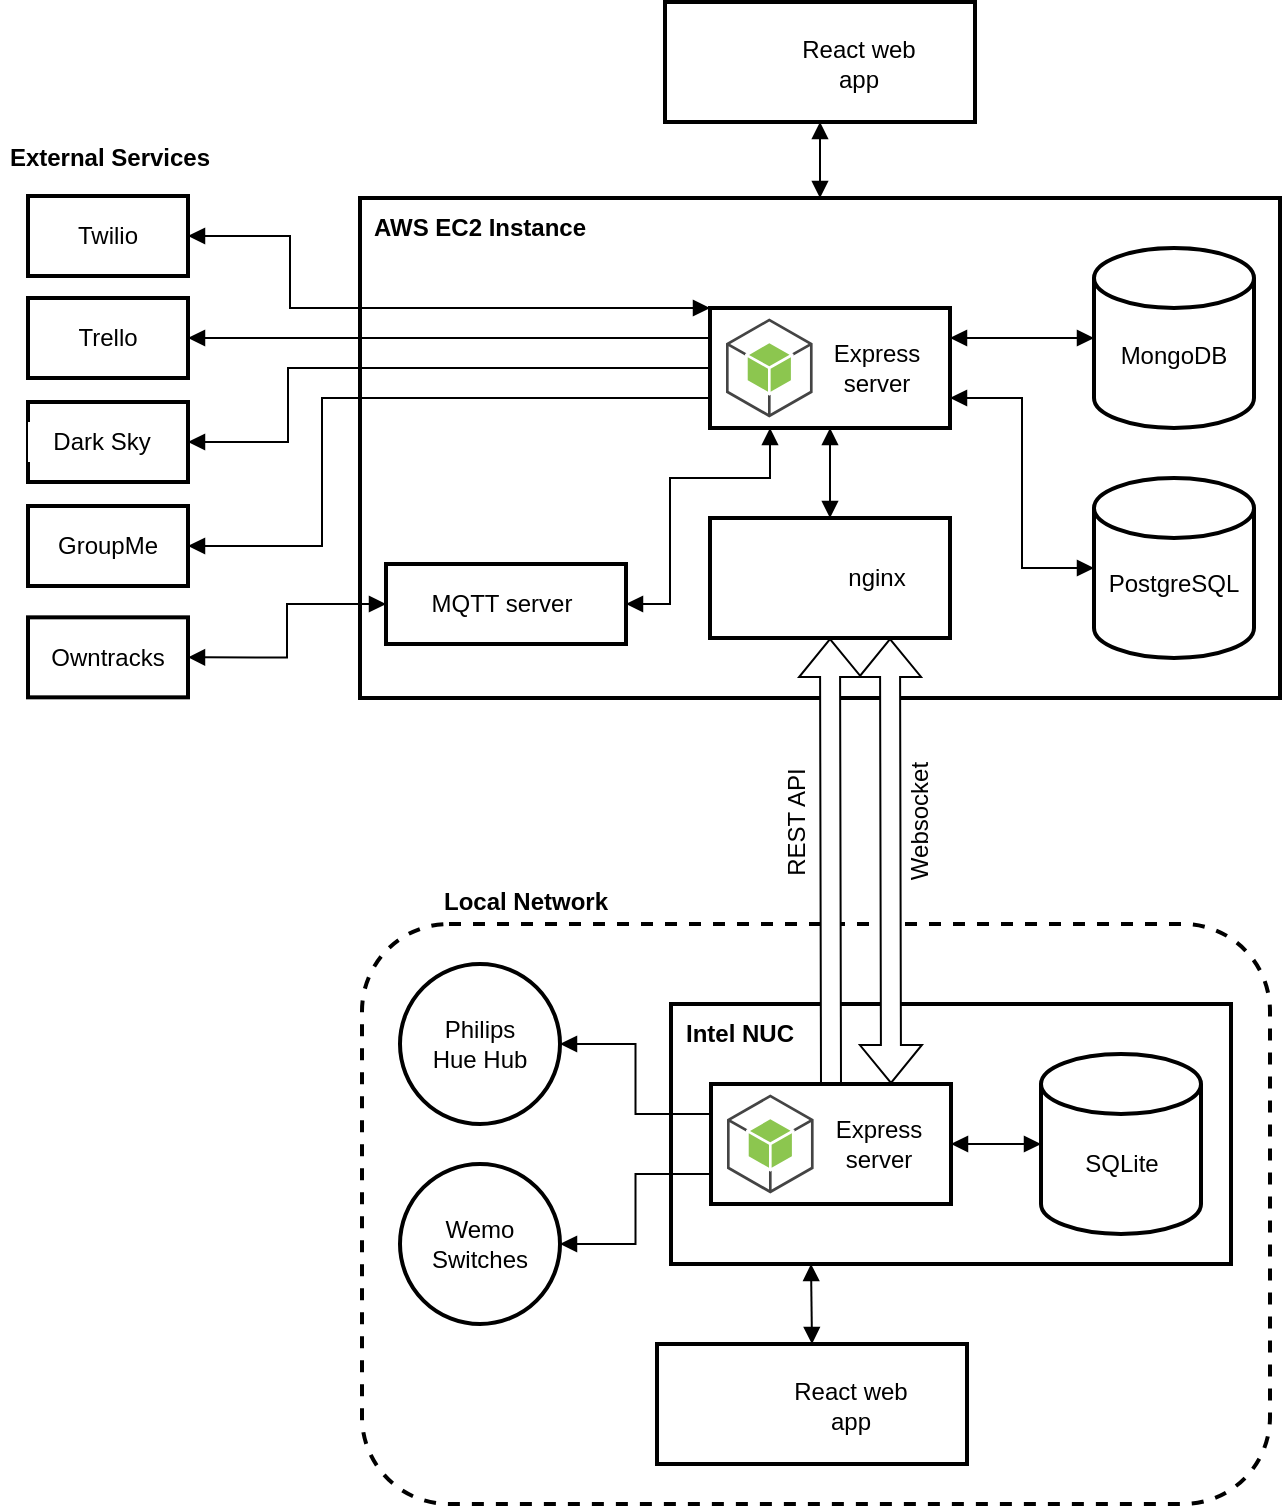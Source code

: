 <mxfile version="12.8.4" type="device"><diagram id="jjwXnFvzRFrX8exnuJe0" name="Page-1"><mxGraphModel dx="2062" dy="1073" grid="0" gridSize="10" guides="1" tooltips="1" connect="1" arrows="1" fold="1" page="1" pageScale="1" pageWidth="850" pageHeight="1100" math="0" shadow="0"><root><mxCell id="0"/><mxCell id="1" parent="0"/><mxCell id="1OC48lMcGI5RjJfIeEuZ-13" value="" style="rounded=1;whiteSpace=wrap;html=1;strokeWidth=2;dashed=1;shadow=0;glass=0;comic=0;" vertex="1" parent="1"><mxGeometry x="236" y="601" width="454" height="290" as="geometry"/></mxCell><mxCell id="1OC48lMcGI5RjJfIeEuZ-17" value="Local Network" style="text;html=1;strokeColor=none;fillColor=none;align=center;verticalAlign=middle;whiteSpace=wrap;rounded=0;shadow=0;glass=0;dashed=1;comic=0;fontStyle=1" vertex="1" parent="1"><mxGeometry x="268" y="580" width="100" height="20" as="geometry"/></mxCell><mxCell id="1OC48lMcGI5RjJfIeEuZ-26" value="" style="group" vertex="1" connectable="0" parent="1"><mxGeometry x="255" y="621" width="80" height="80" as="geometry"/></mxCell><mxCell id="1OC48lMcGI5RjJfIeEuZ-22" value="" style="ellipse;whiteSpace=wrap;html=1;aspect=fixed;shadow=0;glass=0;comic=0;strokeWidth=2;" vertex="1" parent="1OC48lMcGI5RjJfIeEuZ-26"><mxGeometry width="80" height="80" as="geometry"/></mxCell><mxCell id="1OC48lMcGI5RjJfIeEuZ-23" value="Philips Hue Hub" style="text;html=1;strokeColor=none;fillColor=none;align=center;verticalAlign=middle;whiteSpace=wrap;rounded=0;shadow=0;glass=0;dashed=1;comic=0;" vertex="1" parent="1OC48lMcGI5RjJfIeEuZ-26"><mxGeometry x="15" y="30" width="50" height="20" as="geometry"/></mxCell><mxCell id="1OC48lMcGI5RjJfIeEuZ-27" value="" style="group" vertex="1" connectable="0" parent="1"><mxGeometry x="255" y="721" width="80" height="80" as="geometry"/></mxCell><mxCell id="1OC48lMcGI5RjJfIeEuZ-28" value="" style="ellipse;whiteSpace=wrap;html=1;aspect=fixed;shadow=0;glass=0;comic=0;strokeWidth=2;" vertex="1" parent="1OC48lMcGI5RjJfIeEuZ-27"><mxGeometry width="80" height="80" as="geometry"/></mxCell><mxCell id="1OC48lMcGI5RjJfIeEuZ-29" value="Wemo Switches" style="text;html=1;strokeColor=none;fillColor=none;align=center;verticalAlign=middle;whiteSpace=wrap;rounded=0;shadow=0;glass=0;dashed=1;comic=0;" vertex="1" parent="1OC48lMcGI5RjJfIeEuZ-27"><mxGeometry x="15" y="30" width="50" height="20" as="geometry"/></mxCell><mxCell id="1OC48lMcGI5RjJfIeEuZ-52" value="Websocket" style="text;html=1;strokeColor=none;fillColor=none;align=center;verticalAlign=middle;whiteSpace=wrap;rounded=0;shadow=0;glass=0;comic=0;rotation=-90;" vertex="1" parent="1"><mxGeometry x="482.5" y="540" width="65" height="20" as="geometry"/></mxCell><mxCell id="1OC48lMcGI5RjJfIeEuZ-53" value="REST API" style="text;html=1;strokeColor=none;fillColor=none;align=center;verticalAlign=middle;whiteSpace=wrap;rounded=0;shadow=0;glass=0;comic=0;rotation=-90;" vertex="1" parent="1"><mxGeometry x="421" y="540" width="65" height="20" as="geometry"/></mxCell><mxCell id="1OC48lMcGI5RjJfIeEuZ-107" value="" style="group" vertex="1" connectable="0" parent="1"><mxGeometry x="387.5" y="140" width="155" height="60" as="geometry"/></mxCell><mxCell id="1OC48lMcGI5RjJfIeEuZ-54" value="" style="rounded=0;whiteSpace=wrap;html=1;strokeWidth=2;" vertex="1" parent="1OC48lMcGI5RjJfIeEuZ-107"><mxGeometry width="155" height="60" as="geometry"/></mxCell><mxCell id="1OC48lMcGI5RjJfIeEuZ-55" value="React web app" style="text;html=1;strokeColor=none;fillColor=none;align=center;verticalAlign=middle;whiteSpace=wrap;rounded=0;" vertex="1" parent="1OC48lMcGI5RjJfIeEuZ-107"><mxGeometry x="64.5" y="20.5" width="65" height="20" as="geometry"/></mxCell><mxCell id="1OC48lMcGI5RjJfIeEuZ-56" value="" style="shape=image;html=1;verticalAlign=top;verticalLabelPosition=bottom;labelBackgroundColor=#ffffff;imageAspect=0;aspect=fixed;image=https://cdn4.iconfinder.com/data/icons/logos-3/600/React.js_logo-128.png;shadow=0;glass=0;comic=0;strokeWidth=2;fillColor=#000000;" vertex="1" parent="1OC48lMcGI5RjJfIeEuZ-107"><mxGeometry x="25.5" y="10.5" width="39" height="39" as="geometry"/></mxCell><mxCell id="1OC48lMcGI5RjJfIeEuZ-143" value="" style="group" vertex="1" connectable="0" parent="1"><mxGeometry x="390.5" y="641" width="280" height="160" as="geometry"/></mxCell><mxCell id="1OC48lMcGI5RjJfIeEuZ-114" value="" style="rounded=0;whiteSpace=wrap;html=1;shadow=0;glass=0;comic=0;strokeWidth=2;fillColor=#ffffff;gradientColor=none;" vertex="1" parent="1OC48lMcGI5RjJfIeEuZ-143"><mxGeometry width="280" height="130" as="geometry"/></mxCell><mxCell id="1OC48lMcGI5RjJfIeEuZ-14" value="" style="group" vertex="1" connectable="0" parent="1OC48lMcGI5RjJfIeEuZ-143"><mxGeometry x="180" y="25" width="90" height="90" as="geometry"/></mxCell><mxCell id="1OC48lMcGI5RjJfIeEuZ-12" value="" style="strokeWidth=2;html=1;shape=mxgraph.flowchart.database;whiteSpace=wrap;" vertex="1" parent="1OC48lMcGI5RjJfIeEuZ-14"><mxGeometry x="5" width="80" height="90" as="geometry"/></mxCell><mxCell id="1OC48lMcGI5RjJfIeEuZ-10" value="SQLite" style="text;html=1;strokeColor=none;fillColor=none;align=center;verticalAlign=middle;whiteSpace=wrap;rounded=0;" vertex="1" parent="1OC48lMcGI5RjJfIeEuZ-14"><mxGeometry y="45" width="90" height="20" as="geometry"/></mxCell><mxCell id="1OC48lMcGI5RjJfIeEuZ-115" value="Intel NUC" style="text;html=1;strokeColor=none;fillColor=none;align=left;verticalAlign=middle;whiteSpace=wrap;rounded=0;shadow=0;glass=0;comic=0;fontStyle=1" vertex="1" parent="1OC48lMcGI5RjJfIeEuZ-143"><mxGeometry x="5" y="5" width="110" height="20" as="geometry"/></mxCell><mxCell id="1OC48lMcGI5RjJfIeEuZ-122" value="" style="group" vertex="1" connectable="0" parent="1OC48lMcGI5RjJfIeEuZ-143"><mxGeometry x="20" y="40" width="120" height="60" as="geometry"/></mxCell><mxCell id="1OC48lMcGI5RjJfIeEuZ-123" value="" style="rounded=0;whiteSpace=wrap;html=1;strokeWidth=2;" vertex="1" parent="1OC48lMcGI5RjJfIeEuZ-122"><mxGeometry width="120" height="60" as="geometry"/></mxCell><mxCell id="1OC48lMcGI5RjJfIeEuZ-124" value="" style="outlineConnect=0;dashed=0;verticalLabelPosition=bottom;verticalAlign=top;align=center;html=1;shape=mxgraph.aws3.android;fillColor=#8CC64F;gradientColor=none;shadow=0;glass=0;comic=0;strokeWidth=2;" vertex="1" parent="1OC48lMcGI5RjJfIeEuZ-122"><mxGeometry x="8" y="5.25" width="43.31" height="49.5" as="geometry"/></mxCell><mxCell id="1OC48lMcGI5RjJfIeEuZ-125" value="Express server" style="text;html=1;strokeColor=none;fillColor=none;align=center;verticalAlign=middle;whiteSpace=wrap;rounded=0;" vertex="1" parent="1OC48lMcGI5RjJfIeEuZ-122"><mxGeometry x="51.31" y="20" width="65" height="20" as="geometry"/></mxCell><mxCell id="1OC48lMcGI5RjJfIeEuZ-131" value="" style="group" vertex="1" connectable="0" parent="1OC48lMcGI5RjJfIeEuZ-143"><mxGeometry x="10" y="120" width="120" height="40" as="geometry"/></mxCell><mxCell id="1OC48lMcGI5RjJfIeEuZ-142" style="edgeStyle=orthogonalEdgeStyle;rounded=0;orthogonalLoop=1;jettySize=auto;html=1;exitX=1;exitY=0.5;exitDx=0;exitDy=0;entryX=0;entryY=0.5;entryDx=0;entryDy=0;entryPerimeter=0;startArrow=block;startFill=1;strokeColor=#000000;strokeWidth=1;fillColor=#ffffff;endArrow=block;endFill=1;" edge="1" parent="1OC48lMcGI5RjJfIeEuZ-143" source="1OC48lMcGI5RjJfIeEuZ-123" target="1OC48lMcGI5RjJfIeEuZ-12"><mxGeometry relative="1" as="geometry"/></mxCell><mxCell id="1OC48lMcGI5RjJfIeEuZ-144" value="" style="group" vertex="1" connectable="0" parent="1"><mxGeometry x="383.5" y="811" width="155" height="60" as="geometry"/></mxCell><mxCell id="1OC48lMcGI5RjJfIeEuZ-32" value="" style="rounded=0;whiteSpace=wrap;html=1;strokeWidth=2;" vertex="1" parent="1OC48lMcGI5RjJfIeEuZ-144"><mxGeometry width="155" height="60" as="geometry"/></mxCell><mxCell id="1OC48lMcGI5RjJfIeEuZ-33" value="React web app" style="text;html=1;strokeColor=none;fillColor=none;align=center;verticalAlign=middle;whiteSpace=wrap;rounded=0;" vertex="1" parent="1OC48lMcGI5RjJfIeEuZ-144"><mxGeometry x="64.5" y="20.5" width="65" height="20" as="geometry"/></mxCell><mxCell id="1OC48lMcGI5RjJfIeEuZ-43" value="" style="shape=image;html=1;verticalAlign=top;verticalLabelPosition=bottom;labelBackgroundColor=#ffffff;imageAspect=0;aspect=fixed;image=https://cdn4.iconfinder.com/data/icons/logos-3/600/React.js_logo-128.png;shadow=0;glass=0;comic=0;strokeWidth=2;fillColor=#000000;" vertex="1" parent="1OC48lMcGI5RjJfIeEuZ-144"><mxGeometry x="25.5" y="10.5" width="39" height="39" as="geometry"/></mxCell><mxCell id="1OC48lMcGI5RjJfIeEuZ-163" style="edgeStyle=orthogonalEdgeStyle;rounded=0;orthogonalLoop=1;jettySize=auto;html=1;exitX=0.5;exitY=0;exitDx=0;exitDy=0;entryX=0.5;entryY=1;entryDx=0;entryDy=0;startArrow=block;startFill=1;strokeColor=#000000;strokeWidth=1;fillColor=#ffffff;endArrow=block;endFill=1;" edge="1" parent="1" source="1OC48lMcGI5RjJfIeEuZ-80" target="1OC48lMcGI5RjJfIeEuZ-54"><mxGeometry relative="1" as="geometry"/></mxCell><mxCell id="1OC48lMcGI5RjJfIeEuZ-80" value="" style="rounded=0;whiteSpace=wrap;html=1;shadow=0;glass=0;comic=0;strokeWidth=2;fillColor=#ffffff;gradientColor=none;" vertex="1" parent="1"><mxGeometry x="235" y="238" width="460" height="250" as="geometry"/></mxCell><mxCell id="1OC48lMcGI5RjJfIeEuZ-81" value="AWS EC2 Instance" style="text;html=1;strokeColor=none;fillColor=none;align=center;verticalAlign=middle;whiteSpace=wrap;rounded=0;shadow=0;glass=0;comic=0;fontStyle=1" vertex="1" parent="1"><mxGeometry x="240" y="243" width="110" height="20" as="geometry"/></mxCell><mxCell id="1OC48lMcGI5RjJfIeEuZ-82" value="" style="group" vertex="1" connectable="0" parent="1"><mxGeometry x="597" y="263" width="90" height="90" as="geometry"/></mxCell><mxCell id="1OC48lMcGI5RjJfIeEuZ-83" value="" style="strokeWidth=2;html=1;shape=mxgraph.flowchart.database;whiteSpace=wrap;" vertex="1" parent="1OC48lMcGI5RjJfIeEuZ-82"><mxGeometry x="5" width="80" height="90" as="geometry"/></mxCell><mxCell id="1OC48lMcGI5RjJfIeEuZ-84" value="MongoDB" style="text;html=1;strokeColor=none;fillColor=none;align=center;verticalAlign=middle;whiteSpace=wrap;rounded=0;" vertex="1" parent="1OC48lMcGI5RjJfIeEuZ-82"><mxGeometry y="44" width="90" height="20" as="geometry"/></mxCell><mxCell id="1OC48lMcGI5RjJfIeEuZ-85" value="" style="group" vertex="1" connectable="0" parent="1"><mxGeometry x="597" y="378" width="90" height="90" as="geometry"/></mxCell><mxCell id="1OC48lMcGI5RjJfIeEuZ-86" value="" style="strokeWidth=2;html=1;shape=mxgraph.flowchart.database;whiteSpace=wrap;" vertex="1" parent="1OC48lMcGI5RjJfIeEuZ-85"><mxGeometry x="5" width="80" height="90" as="geometry"/></mxCell><mxCell id="1OC48lMcGI5RjJfIeEuZ-87" value="PostgreSQL" style="text;html=1;strokeColor=none;fillColor=none;align=center;verticalAlign=middle;whiteSpace=wrap;rounded=0;" vertex="1" parent="1OC48lMcGI5RjJfIeEuZ-85"><mxGeometry y="43" width="90" height="20" as="geometry"/></mxCell><mxCell id="1OC48lMcGI5RjJfIeEuZ-88" value="" style="group" vertex="1" connectable="0" parent="1"><mxGeometry x="410" y="293" width="120" height="60" as="geometry"/></mxCell><mxCell id="1OC48lMcGI5RjJfIeEuZ-89" value="" style="rounded=0;whiteSpace=wrap;html=1;strokeWidth=2;" vertex="1" parent="1OC48lMcGI5RjJfIeEuZ-88"><mxGeometry width="120" height="60" as="geometry"/></mxCell><mxCell id="1OC48lMcGI5RjJfIeEuZ-90" value="" style="outlineConnect=0;dashed=0;verticalLabelPosition=bottom;verticalAlign=top;align=center;html=1;shape=mxgraph.aws3.android;fillColor=#8CC64F;gradientColor=none;shadow=0;glass=0;comic=0;strokeWidth=2;" vertex="1" parent="1OC48lMcGI5RjJfIeEuZ-88"><mxGeometry x="8" y="5.25" width="43.31" height="49.5" as="geometry"/></mxCell><mxCell id="1OC48lMcGI5RjJfIeEuZ-91" value="Express server" style="text;html=1;strokeColor=none;fillColor=none;align=center;verticalAlign=middle;whiteSpace=wrap;rounded=0;" vertex="1" parent="1OC48lMcGI5RjJfIeEuZ-88"><mxGeometry x="51.31" y="20" width="65" height="20" as="geometry"/></mxCell><mxCell id="1OC48lMcGI5RjJfIeEuZ-103" value="" style="group" vertex="1" connectable="0" parent="1"><mxGeometry x="248" y="421" width="120" height="40" as="geometry"/></mxCell><mxCell id="1OC48lMcGI5RjJfIeEuZ-99" value="" style="group" vertex="1" connectable="0" parent="1OC48lMcGI5RjJfIeEuZ-103"><mxGeometry width="120" height="40" as="geometry"/></mxCell><mxCell id="1OC48lMcGI5RjJfIeEuZ-100" value="" style="rounded=0;whiteSpace=wrap;html=1;strokeWidth=2;" vertex="1" parent="1OC48lMcGI5RjJfIeEuZ-99"><mxGeometry width="120" height="40" as="geometry"/></mxCell><mxCell id="1OC48lMcGI5RjJfIeEuZ-102" value="MQTT server" style="text;html=1;strokeColor=none;fillColor=none;align=center;verticalAlign=middle;whiteSpace=wrap;rounded=0;" vertex="1" parent="1OC48lMcGI5RjJfIeEuZ-99"><mxGeometry y="13.333" width="116.31" height="13.333" as="geometry"/></mxCell><mxCell id="1OC48lMcGI5RjJfIeEuZ-104" style="edgeStyle=orthogonalEdgeStyle;rounded=0;orthogonalLoop=1;jettySize=auto;html=1;exitX=1;exitY=0.5;exitDx=0;exitDy=0;entryX=0.25;entryY=1;entryDx=0;entryDy=0;startArrow=block;startFill=1;strokeColor=#000000;strokeWidth=1;fillColor=#ffffff;endArrow=block;endFill=1;" edge="1" parent="1" source="1OC48lMcGI5RjJfIeEuZ-100" target="1OC48lMcGI5RjJfIeEuZ-89"><mxGeometry relative="1" as="geometry"><Array as="points"><mxPoint x="390" y="441"/><mxPoint x="390" y="378"/><mxPoint x="440" y="378"/></Array></mxGeometry></mxCell><mxCell id="1OC48lMcGI5RjJfIeEuZ-105" style="edgeStyle=orthogonalEdgeStyle;rounded=0;orthogonalLoop=1;jettySize=auto;html=1;exitX=1;exitY=0.25;exitDx=0;exitDy=0;entryX=0;entryY=0.5;entryDx=0;entryDy=0;entryPerimeter=0;startArrow=block;startFill=1;strokeColor=#000000;strokeWidth=1;fillColor=#ffffff;endArrow=block;endFill=1;" edge="1" parent="1" source="1OC48lMcGI5RjJfIeEuZ-89" target="1OC48lMcGI5RjJfIeEuZ-83"><mxGeometry relative="1" as="geometry"/></mxCell><mxCell id="1OC48lMcGI5RjJfIeEuZ-106" style="edgeStyle=orthogonalEdgeStyle;rounded=0;orthogonalLoop=1;jettySize=auto;html=1;exitX=1;exitY=0.75;exitDx=0;exitDy=0;entryX=0;entryY=0.5;entryDx=0;entryDy=0;entryPerimeter=0;startArrow=block;startFill=1;strokeColor=#000000;strokeWidth=1;fillColor=#ffffff;endArrow=block;endFill=1;" edge="1" parent="1" source="1OC48lMcGI5RjJfIeEuZ-89" target="1OC48lMcGI5RjJfIeEuZ-86"><mxGeometry relative="1" as="geometry"/></mxCell><mxCell id="1OC48lMcGI5RjJfIeEuZ-145" value="" style="group" vertex="1" connectable="0" parent="1"><mxGeometry x="410" y="398" width="120" height="70" as="geometry"/></mxCell><mxCell id="1OC48lMcGI5RjJfIeEuZ-93" value="" style="group" vertex="1" connectable="0" parent="1OC48lMcGI5RjJfIeEuZ-145"><mxGeometry width="120" height="70" as="geometry"/></mxCell><mxCell id="1OC48lMcGI5RjJfIeEuZ-94" value="" style="rounded=0;whiteSpace=wrap;html=1;strokeWidth=2;" vertex="1" parent="1OC48lMcGI5RjJfIeEuZ-93"><mxGeometry width="120" height="60" as="geometry"/></mxCell><mxCell id="1OC48lMcGI5RjJfIeEuZ-96" value="nginx" style="text;html=1;strokeColor=none;fillColor=none;align=center;verticalAlign=middle;whiteSpace=wrap;rounded=0;" vertex="1" parent="1OC48lMcGI5RjJfIeEuZ-93"><mxGeometry x="51.31" y="20" width="65" height="20" as="geometry"/></mxCell><mxCell id="1OC48lMcGI5RjJfIeEuZ-92" value="" style="shape=image;html=1;verticalAlign=top;verticalLabelPosition=bottom;labelBackgroundColor=#ffffff;imageAspect=0;aspect=fixed;image=https://cdn4.iconfinder.com/data/icons/logos-brands-5/24/nginx-128.png;shadow=0;glass=0;comic=0;strokeWidth=2;fillColor=#ffffff;gradientColor=none;" vertex="1" parent="1OC48lMcGI5RjJfIeEuZ-93"><mxGeometry x="11.31" y="10" width="40" height="40" as="geometry"/></mxCell><mxCell id="1OC48lMcGI5RjJfIeEuZ-146" style="edgeStyle=orthogonalEdgeStyle;rounded=0;orthogonalLoop=1;jettySize=auto;html=1;exitX=0.5;exitY=0;exitDx=0;exitDy=0;entryX=0.5;entryY=1;entryDx=0;entryDy=0;startArrow=block;startFill=1;strokeColor=#000000;strokeWidth=1;fillColor=#ffffff;endArrow=block;endFill=1;" edge="1" parent="1" source="1OC48lMcGI5RjJfIeEuZ-94" target="1OC48lMcGI5RjJfIeEuZ-89"><mxGeometry relative="1" as="geometry"/></mxCell><mxCell id="1OC48lMcGI5RjJfIeEuZ-51" style="rounded=0;orthogonalLoop=1;jettySize=auto;html=1;exitX=0.5;exitY=0;exitDx=0;exitDy=0;entryX=0.5;entryY=1;entryDx=0;entryDy=0;startArrow=none;startFill=0;strokeColor=#000000;fillColor=#ffffff;shape=flexArrow;strokeWidth=1;" edge="1" parent="1" source="1OC48lMcGI5RjJfIeEuZ-123" target="1OC48lMcGI5RjJfIeEuZ-94"><mxGeometry relative="1" as="geometry"><mxPoint x="465" y="630" as="sourcePoint"/><mxPoint x="465" y="450" as="targetPoint"/></mxGeometry></mxCell><mxCell id="1OC48lMcGI5RjJfIeEuZ-42" style="rounded=0;orthogonalLoop=1;jettySize=auto;html=1;exitX=0.75;exitY=0;exitDx=0;exitDy=0;entryX=0.75;entryY=1;entryDx=0;entryDy=0;startArrow=classic;startFill=1;strokeColor=#000000;shape=flexArrow;fillColor=#ffffff;" edge="1" parent="1" source="1OC48lMcGI5RjJfIeEuZ-123" target="1OC48lMcGI5RjJfIeEuZ-94"><mxGeometry relative="1" as="geometry"><mxPoint x="495" y="630" as="sourcePoint"/><mxPoint x="495" y="450" as="targetPoint"/></mxGeometry></mxCell><mxCell id="1OC48lMcGI5RjJfIeEuZ-153" style="rounded=0;orthogonalLoop=1;jettySize=auto;html=1;exitX=0.5;exitY=0;exitDx=0;exitDy=0;entryX=0.25;entryY=1;entryDx=0;entryDy=0;startArrow=block;startFill=1;strokeColor=#000000;strokeWidth=1;fillColor=#ffffff;endArrow=block;endFill=1;" edge="1" parent="1" source="1OC48lMcGI5RjJfIeEuZ-32" target="1OC48lMcGI5RjJfIeEuZ-114"><mxGeometry relative="1" as="geometry"/></mxCell><mxCell id="1OC48lMcGI5RjJfIeEuZ-165" style="edgeStyle=orthogonalEdgeStyle;rounded=0;orthogonalLoop=1;jettySize=auto;html=1;exitX=1;exitY=0.5;exitDx=0;exitDy=0;entryX=0;entryY=0.25;entryDx=0;entryDy=0;startArrow=block;startFill=1;endArrow=none;endFill=0;strokeColor=#000000;strokeWidth=1;fillColor=#ffffff;" edge="1" parent="1" source="1OC48lMcGI5RjJfIeEuZ-22" target="1OC48lMcGI5RjJfIeEuZ-123"><mxGeometry relative="1" as="geometry"/></mxCell><mxCell id="1OC48lMcGI5RjJfIeEuZ-166" style="edgeStyle=orthogonalEdgeStyle;rounded=0;orthogonalLoop=1;jettySize=auto;html=1;exitX=1;exitY=0.5;exitDx=0;exitDy=0;entryX=0;entryY=0.75;entryDx=0;entryDy=0;startArrow=block;startFill=1;endArrow=none;endFill=0;strokeColor=#000000;strokeWidth=1;fillColor=#ffffff;" edge="1" parent="1" source="1OC48lMcGI5RjJfIeEuZ-28" target="1OC48lMcGI5RjJfIeEuZ-123"><mxGeometry relative="1" as="geometry"/></mxCell><mxCell id="1OC48lMcGI5RjJfIeEuZ-167" value="External Services" style="text;html=1;strokeColor=none;fillColor=none;align=center;verticalAlign=middle;whiteSpace=wrap;rounded=0;shadow=0;glass=0;comic=0;fontStyle=1" vertex="1" parent="1"><mxGeometry x="55" y="208" width="110" height="20" as="geometry"/></mxCell><mxCell id="1OC48lMcGI5RjJfIeEuZ-70" value="" style="group" vertex="1" connectable="0" parent="1"><mxGeometry x="69" y="288" width="100" height="230" as="geometry"/></mxCell><mxCell id="1OC48lMcGI5RjJfIeEuZ-71" value="" style="rounded=0;whiteSpace=wrap;html=1;shadow=0;glass=0;comic=0;strokeWidth=2;fillColor=#ffffff;" vertex="1" parent="1OC48lMcGI5RjJfIeEuZ-70"><mxGeometry width="80" height="40" as="geometry"/></mxCell><mxCell id="1OC48lMcGI5RjJfIeEuZ-72" value="Trello" style="text;html=1;strokeColor=none;fillColor=#ffffff;align=center;verticalAlign=middle;whiteSpace=wrap;rounded=0;shadow=0;glass=0;comic=0;" vertex="1" parent="1OC48lMcGI5RjJfIeEuZ-70"><mxGeometry x="20" y="10" width="40" height="20" as="geometry"/></mxCell><mxCell id="1OC48lMcGI5RjJfIeEuZ-148" value="" style="rounded=0;whiteSpace=wrap;html=1;shadow=0;glass=0;comic=0;strokeWidth=2;fillColor=#ffffff;" vertex="1" parent="1OC48lMcGI5RjJfIeEuZ-70"><mxGeometry y="159.67" width="80" height="40" as="geometry"/></mxCell><mxCell id="1OC48lMcGI5RjJfIeEuZ-149" value="Owntracks" style="text;html=1;strokeColor=none;fillColor=#ffffff;align=center;verticalAlign=middle;whiteSpace=wrap;rounded=0;shadow=0;glass=0;comic=0;" vertex="1" parent="1OC48lMcGI5RjJfIeEuZ-70"><mxGeometry x="20" y="169.67" width="40" height="20" as="geometry"/></mxCell><mxCell id="1OC48lMcGI5RjJfIeEuZ-73" value="" style="group" vertex="1" connectable="0" parent="1"><mxGeometry x="69" y="340" width="110" height="40" as="geometry"/></mxCell><mxCell id="1OC48lMcGI5RjJfIeEuZ-74" value="" style="rounded=0;whiteSpace=wrap;html=1;shadow=0;glass=0;comic=0;strokeWidth=2;fillColor=#ffffff;" vertex="1" parent="1OC48lMcGI5RjJfIeEuZ-73"><mxGeometry width="80" height="40" as="geometry"/></mxCell><mxCell id="1OC48lMcGI5RjJfIeEuZ-75" value="Dark Sky" style="text;html=1;strokeColor=none;fillColor=#ffffff;align=center;verticalAlign=middle;whiteSpace=wrap;rounded=0;shadow=0;glass=0;comic=0;" vertex="1" parent="1OC48lMcGI5RjJfIeEuZ-73"><mxGeometry y="10" width="74" height="20" as="geometry"/></mxCell><mxCell id="1OC48lMcGI5RjJfIeEuZ-69" value="" style="group;fillColor=#ffffff;" vertex="1" connectable="0" parent="1"><mxGeometry x="69" y="237" width="80" height="40" as="geometry"/></mxCell><mxCell id="1OC48lMcGI5RjJfIeEuZ-67" value="" style="rounded=0;whiteSpace=wrap;html=1;shadow=0;glass=0;comic=0;strokeWidth=2;fillColor=#ffffff;" vertex="1" parent="1OC48lMcGI5RjJfIeEuZ-69"><mxGeometry width="80" height="40" as="geometry"/></mxCell><mxCell id="1OC48lMcGI5RjJfIeEuZ-68" value="Twilio" style="text;html=1;strokeColor=none;fillColor=#ffffff;align=center;verticalAlign=middle;whiteSpace=wrap;rounded=0;shadow=0;glass=0;comic=0;" vertex="1" parent="1OC48lMcGI5RjJfIeEuZ-69"><mxGeometry x="20" y="10" width="40" height="20" as="geometry"/></mxCell><mxCell id="1OC48lMcGI5RjJfIeEuZ-160" style="edgeStyle=orthogonalEdgeStyle;rounded=0;orthogonalLoop=1;jettySize=auto;html=1;exitX=1;exitY=0.5;exitDx=0;exitDy=0;entryX=0;entryY=0;entryDx=0;entryDy=0;startArrow=block;startFill=1;strokeColor=#000000;strokeWidth=1;fillColor=#ffffff;endArrow=block;endFill=1;" edge="1" parent="1" source="1OC48lMcGI5RjJfIeEuZ-67" target="1OC48lMcGI5RjJfIeEuZ-89"><mxGeometry relative="1" as="geometry"><Array as="points"><mxPoint x="200" y="257"/><mxPoint x="200" y="293"/></Array></mxGeometry></mxCell><mxCell id="1OC48lMcGI5RjJfIeEuZ-159" style="edgeStyle=orthogonalEdgeStyle;rounded=0;orthogonalLoop=1;jettySize=auto;html=1;exitX=1;exitY=0.5;exitDx=0;exitDy=0;entryX=0;entryY=0.25;entryDx=0;entryDy=0;startArrow=block;startFill=1;strokeColor=#000000;strokeWidth=1;fillColor=#ffffff;endArrow=none;endFill=0;" edge="1" parent="1" source="1OC48lMcGI5RjJfIeEuZ-71" target="1OC48lMcGI5RjJfIeEuZ-89"><mxGeometry relative="1" as="geometry"/></mxCell><mxCell id="1OC48lMcGI5RjJfIeEuZ-170" value="" style="group" vertex="1" connectable="0" parent="1"><mxGeometry x="69" y="392" width="80" height="40" as="geometry"/></mxCell><mxCell id="1OC48lMcGI5RjJfIeEuZ-77" value="" style="rounded=0;whiteSpace=wrap;html=1;shadow=0;glass=0;comic=0;strokeWidth=2;fillColor=#ffffff;" vertex="1" parent="1OC48lMcGI5RjJfIeEuZ-170"><mxGeometry width="80" height="40" as="geometry"/></mxCell><mxCell id="1OC48lMcGI5RjJfIeEuZ-78" value="GroupMe" style="text;html=1;strokeColor=none;fillColor=#ffffff;align=center;verticalAlign=middle;whiteSpace=wrap;rounded=0;shadow=0;glass=0;comic=0;" vertex="1" parent="1OC48lMcGI5RjJfIeEuZ-170"><mxGeometry x="20" y="10" width="40" height="20" as="geometry"/></mxCell><mxCell id="1OC48lMcGI5RjJfIeEuZ-171" style="edgeStyle=orthogonalEdgeStyle;rounded=0;orthogonalLoop=1;jettySize=auto;html=1;exitX=1;exitY=0.5;exitDx=0;exitDy=0;entryX=0;entryY=0.75;entryDx=0;entryDy=0;startArrow=block;startFill=1;endArrow=none;endFill=0;strokeColor=#000000;strokeWidth=1;fillColor=#ffffff;" edge="1" parent="1" source="1OC48lMcGI5RjJfIeEuZ-77" target="1OC48lMcGI5RjJfIeEuZ-89"><mxGeometry relative="1" as="geometry"><Array as="points"><mxPoint x="216" y="412"/><mxPoint x="216" y="338"/></Array></mxGeometry></mxCell><mxCell id="1OC48lMcGI5RjJfIeEuZ-172" style="edgeStyle=orthogonalEdgeStyle;rounded=0;orthogonalLoop=1;jettySize=auto;html=1;exitX=1;exitY=0.5;exitDx=0;exitDy=0;entryX=0;entryY=0.5;entryDx=0;entryDy=0;startArrow=block;startFill=1;endArrow=none;endFill=0;strokeColor=#000000;strokeWidth=1;fillColor=#ffffff;" edge="1" parent="1" source="1OC48lMcGI5RjJfIeEuZ-74" target="1OC48lMcGI5RjJfIeEuZ-89"><mxGeometry relative="1" as="geometry"><Array as="points"><mxPoint x="199" y="360"/><mxPoint x="199" y="323"/></Array></mxGeometry></mxCell><mxCell id="1OC48lMcGI5RjJfIeEuZ-174" style="edgeStyle=orthogonalEdgeStyle;rounded=0;orthogonalLoop=1;jettySize=auto;html=1;exitX=1;exitY=0.5;exitDx=0;exitDy=0;entryX=0;entryY=0.5;entryDx=0;entryDy=0;startArrow=block;startFill=1;endArrow=block;endFill=1;strokeColor=#000000;strokeWidth=1;fillColor=#ffffff;" edge="1" parent="1" source="1OC48lMcGI5RjJfIeEuZ-148" target="1OC48lMcGI5RjJfIeEuZ-100"><mxGeometry relative="1" as="geometry"/></mxCell></root></mxGraphModel></diagram></mxfile>